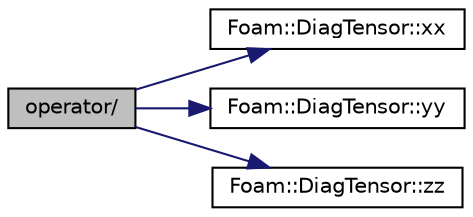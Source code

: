 digraph "operator/"
{
  bgcolor="transparent";
  edge [fontname="Helvetica",fontsize="10",labelfontname="Helvetica",labelfontsize="10"];
  node [fontname="Helvetica",fontsize="10",shape=record];
  rankdir="LR";
  Node130904 [label="operator/",height=0.2,width=0.4,color="black", fillcolor="grey75", style="filled", fontcolor="black"];
  Node130904 -> Node130905 [color="midnightblue",fontsize="10",style="solid",fontname="Helvetica"];
  Node130905 [label="Foam::DiagTensor::xx",height=0.2,width=0.4,color="black",URL="$a28801.html#a1b97c7c1ed81b4fb23da8dcb71a8cd2a"];
  Node130904 -> Node130906 [color="midnightblue",fontsize="10",style="solid",fontname="Helvetica"];
  Node130906 [label="Foam::DiagTensor::yy",height=0.2,width=0.4,color="black",URL="$a28801.html#aba9d77023a5662b9c2d3639d5de555a0"];
  Node130904 -> Node130907 [color="midnightblue",fontsize="10",style="solid",fontname="Helvetica"];
  Node130907 [label="Foam::DiagTensor::zz",height=0.2,width=0.4,color="black",URL="$a28801.html#a831c4848d01bfcc8d717b7ef92f2cd4b"];
}
